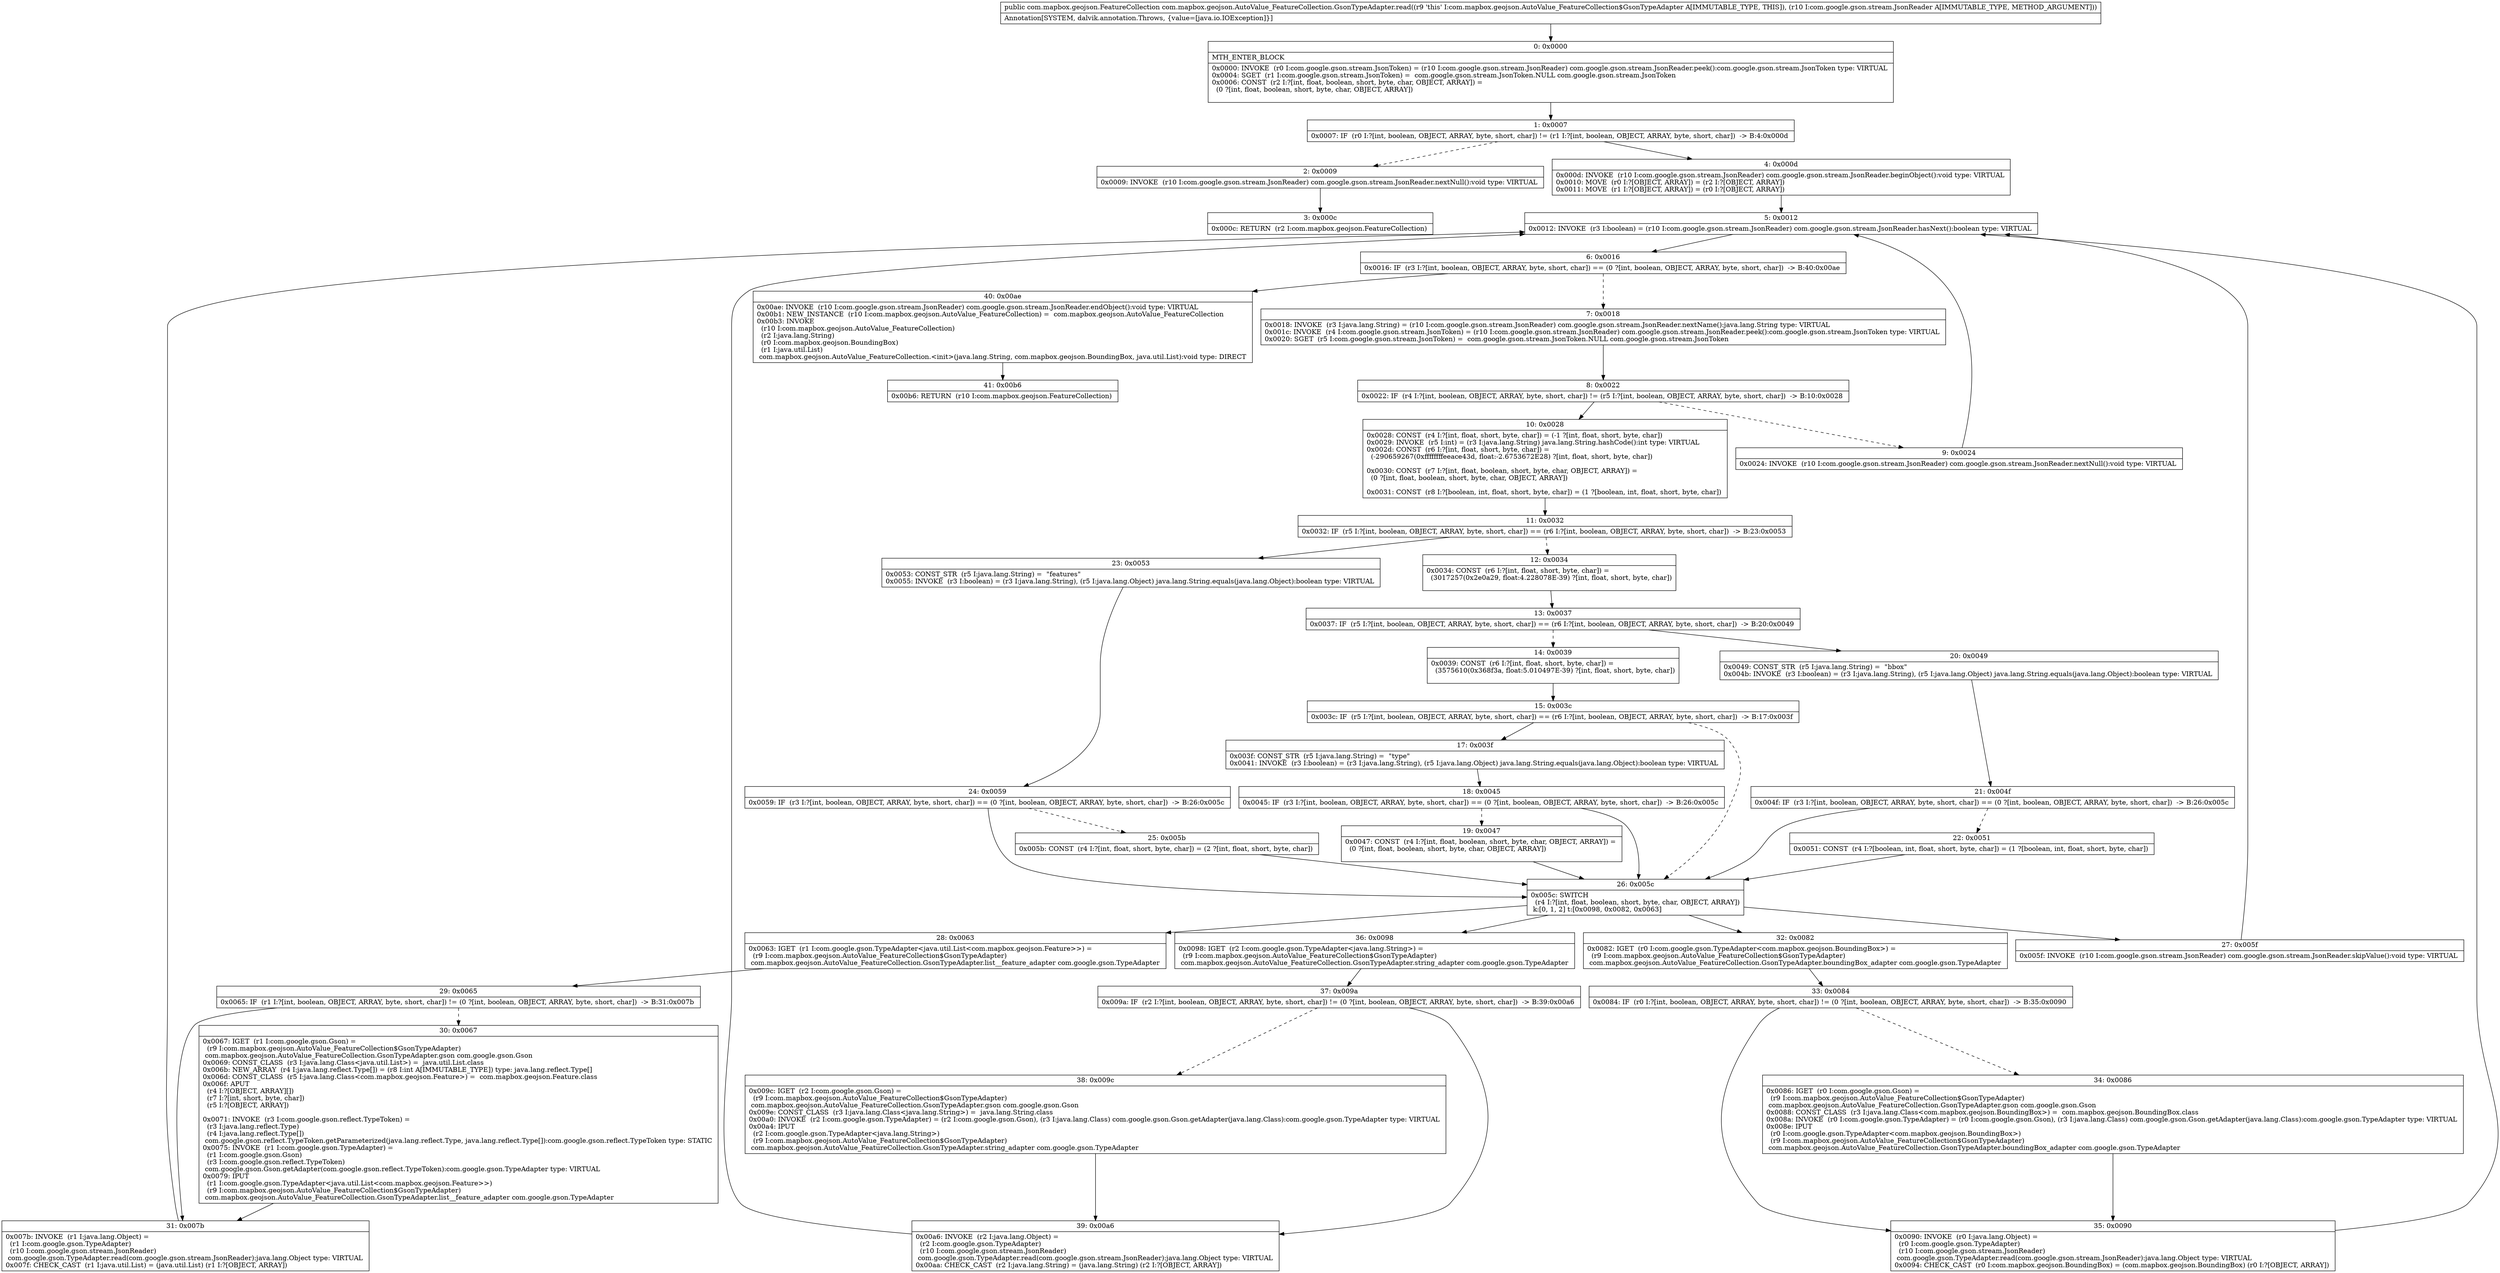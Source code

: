 digraph "CFG forcom.mapbox.geojson.AutoValue_FeatureCollection.GsonTypeAdapter.read(Lcom\/google\/gson\/stream\/JsonReader;)Lcom\/mapbox\/geojson\/FeatureCollection;" {
Node_0 [shape=record,label="{0\:\ 0x0000|MTH_ENTER_BLOCK\l|0x0000: INVOKE  (r0 I:com.google.gson.stream.JsonToken) = (r10 I:com.google.gson.stream.JsonReader) com.google.gson.stream.JsonReader.peek():com.google.gson.stream.JsonToken type: VIRTUAL \l0x0004: SGET  (r1 I:com.google.gson.stream.JsonToken) =  com.google.gson.stream.JsonToken.NULL com.google.gson.stream.JsonToken \l0x0006: CONST  (r2 I:?[int, float, boolean, short, byte, char, OBJECT, ARRAY]) = \l  (0 ?[int, float, boolean, short, byte, char, OBJECT, ARRAY])\l \l}"];
Node_1 [shape=record,label="{1\:\ 0x0007|0x0007: IF  (r0 I:?[int, boolean, OBJECT, ARRAY, byte, short, char]) != (r1 I:?[int, boolean, OBJECT, ARRAY, byte, short, char])  \-\> B:4:0x000d \l}"];
Node_2 [shape=record,label="{2\:\ 0x0009|0x0009: INVOKE  (r10 I:com.google.gson.stream.JsonReader) com.google.gson.stream.JsonReader.nextNull():void type: VIRTUAL \l}"];
Node_3 [shape=record,label="{3\:\ 0x000c|0x000c: RETURN  (r2 I:com.mapbox.geojson.FeatureCollection) \l}"];
Node_4 [shape=record,label="{4\:\ 0x000d|0x000d: INVOKE  (r10 I:com.google.gson.stream.JsonReader) com.google.gson.stream.JsonReader.beginObject():void type: VIRTUAL \l0x0010: MOVE  (r0 I:?[OBJECT, ARRAY]) = (r2 I:?[OBJECT, ARRAY]) \l0x0011: MOVE  (r1 I:?[OBJECT, ARRAY]) = (r0 I:?[OBJECT, ARRAY]) \l}"];
Node_5 [shape=record,label="{5\:\ 0x0012|0x0012: INVOKE  (r3 I:boolean) = (r10 I:com.google.gson.stream.JsonReader) com.google.gson.stream.JsonReader.hasNext():boolean type: VIRTUAL \l}"];
Node_6 [shape=record,label="{6\:\ 0x0016|0x0016: IF  (r3 I:?[int, boolean, OBJECT, ARRAY, byte, short, char]) == (0 ?[int, boolean, OBJECT, ARRAY, byte, short, char])  \-\> B:40:0x00ae \l}"];
Node_7 [shape=record,label="{7\:\ 0x0018|0x0018: INVOKE  (r3 I:java.lang.String) = (r10 I:com.google.gson.stream.JsonReader) com.google.gson.stream.JsonReader.nextName():java.lang.String type: VIRTUAL \l0x001c: INVOKE  (r4 I:com.google.gson.stream.JsonToken) = (r10 I:com.google.gson.stream.JsonReader) com.google.gson.stream.JsonReader.peek():com.google.gson.stream.JsonToken type: VIRTUAL \l0x0020: SGET  (r5 I:com.google.gson.stream.JsonToken) =  com.google.gson.stream.JsonToken.NULL com.google.gson.stream.JsonToken \l}"];
Node_8 [shape=record,label="{8\:\ 0x0022|0x0022: IF  (r4 I:?[int, boolean, OBJECT, ARRAY, byte, short, char]) != (r5 I:?[int, boolean, OBJECT, ARRAY, byte, short, char])  \-\> B:10:0x0028 \l}"];
Node_9 [shape=record,label="{9\:\ 0x0024|0x0024: INVOKE  (r10 I:com.google.gson.stream.JsonReader) com.google.gson.stream.JsonReader.nextNull():void type: VIRTUAL \l}"];
Node_10 [shape=record,label="{10\:\ 0x0028|0x0028: CONST  (r4 I:?[int, float, short, byte, char]) = (\-1 ?[int, float, short, byte, char]) \l0x0029: INVOKE  (r5 I:int) = (r3 I:java.lang.String) java.lang.String.hashCode():int type: VIRTUAL \l0x002d: CONST  (r6 I:?[int, float, short, byte, char]) = \l  (\-290659267(0xffffffffeeace43d, float:\-2.6753672E28) ?[int, float, short, byte, char])\l \l0x0030: CONST  (r7 I:?[int, float, boolean, short, byte, char, OBJECT, ARRAY]) = \l  (0 ?[int, float, boolean, short, byte, char, OBJECT, ARRAY])\l \l0x0031: CONST  (r8 I:?[boolean, int, float, short, byte, char]) = (1 ?[boolean, int, float, short, byte, char]) \l}"];
Node_11 [shape=record,label="{11\:\ 0x0032|0x0032: IF  (r5 I:?[int, boolean, OBJECT, ARRAY, byte, short, char]) == (r6 I:?[int, boolean, OBJECT, ARRAY, byte, short, char])  \-\> B:23:0x0053 \l}"];
Node_12 [shape=record,label="{12\:\ 0x0034|0x0034: CONST  (r6 I:?[int, float, short, byte, char]) = \l  (3017257(0x2e0a29, float:4.228078E\-39) ?[int, float, short, byte, char])\l \l}"];
Node_13 [shape=record,label="{13\:\ 0x0037|0x0037: IF  (r5 I:?[int, boolean, OBJECT, ARRAY, byte, short, char]) == (r6 I:?[int, boolean, OBJECT, ARRAY, byte, short, char])  \-\> B:20:0x0049 \l}"];
Node_14 [shape=record,label="{14\:\ 0x0039|0x0039: CONST  (r6 I:?[int, float, short, byte, char]) = \l  (3575610(0x368f3a, float:5.010497E\-39) ?[int, float, short, byte, char])\l \l}"];
Node_15 [shape=record,label="{15\:\ 0x003c|0x003c: IF  (r5 I:?[int, boolean, OBJECT, ARRAY, byte, short, char]) == (r6 I:?[int, boolean, OBJECT, ARRAY, byte, short, char])  \-\> B:17:0x003f \l}"];
Node_17 [shape=record,label="{17\:\ 0x003f|0x003f: CONST_STR  (r5 I:java.lang.String) =  \"type\" \l0x0041: INVOKE  (r3 I:boolean) = (r3 I:java.lang.String), (r5 I:java.lang.Object) java.lang.String.equals(java.lang.Object):boolean type: VIRTUAL \l}"];
Node_18 [shape=record,label="{18\:\ 0x0045|0x0045: IF  (r3 I:?[int, boolean, OBJECT, ARRAY, byte, short, char]) == (0 ?[int, boolean, OBJECT, ARRAY, byte, short, char])  \-\> B:26:0x005c \l}"];
Node_19 [shape=record,label="{19\:\ 0x0047|0x0047: CONST  (r4 I:?[int, float, boolean, short, byte, char, OBJECT, ARRAY]) = \l  (0 ?[int, float, boolean, short, byte, char, OBJECT, ARRAY])\l \l}"];
Node_20 [shape=record,label="{20\:\ 0x0049|0x0049: CONST_STR  (r5 I:java.lang.String) =  \"bbox\" \l0x004b: INVOKE  (r3 I:boolean) = (r3 I:java.lang.String), (r5 I:java.lang.Object) java.lang.String.equals(java.lang.Object):boolean type: VIRTUAL \l}"];
Node_21 [shape=record,label="{21\:\ 0x004f|0x004f: IF  (r3 I:?[int, boolean, OBJECT, ARRAY, byte, short, char]) == (0 ?[int, boolean, OBJECT, ARRAY, byte, short, char])  \-\> B:26:0x005c \l}"];
Node_22 [shape=record,label="{22\:\ 0x0051|0x0051: CONST  (r4 I:?[boolean, int, float, short, byte, char]) = (1 ?[boolean, int, float, short, byte, char]) \l}"];
Node_23 [shape=record,label="{23\:\ 0x0053|0x0053: CONST_STR  (r5 I:java.lang.String) =  \"features\" \l0x0055: INVOKE  (r3 I:boolean) = (r3 I:java.lang.String), (r5 I:java.lang.Object) java.lang.String.equals(java.lang.Object):boolean type: VIRTUAL \l}"];
Node_24 [shape=record,label="{24\:\ 0x0059|0x0059: IF  (r3 I:?[int, boolean, OBJECT, ARRAY, byte, short, char]) == (0 ?[int, boolean, OBJECT, ARRAY, byte, short, char])  \-\> B:26:0x005c \l}"];
Node_25 [shape=record,label="{25\:\ 0x005b|0x005b: CONST  (r4 I:?[int, float, short, byte, char]) = (2 ?[int, float, short, byte, char]) \l}"];
Node_26 [shape=record,label="{26\:\ 0x005c|0x005c: SWITCH  \l  (r4 I:?[int, float, boolean, short, byte, char, OBJECT, ARRAY])\l k:[0, 1, 2] t:[0x0098, 0x0082, 0x0063] \l}"];
Node_27 [shape=record,label="{27\:\ 0x005f|0x005f: INVOKE  (r10 I:com.google.gson.stream.JsonReader) com.google.gson.stream.JsonReader.skipValue():void type: VIRTUAL \l}"];
Node_28 [shape=record,label="{28\:\ 0x0063|0x0063: IGET  (r1 I:com.google.gson.TypeAdapter\<java.util.List\<com.mapbox.geojson.Feature\>\>) = \l  (r9 I:com.mapbox.geojson.AutoValue_FeatureCollection$GsonTypeAdapter)\l com.mapbox.geojson.AutoValue_FeatureCollection.GsonTypeAdapter.list__feature_adapter com.google.gson.TypeAdapter \l}"];
Node_29 [shape=record,label="{29\:\ 0x0065|0x0065: IF  (r1 I:?[int, boolean, OBJECT, ARRAY, byte, short, char]) != (0 ?[int, boolean, OBJECT, ARRAY, byte, short, char])  \-\> B:31:0x007b \l}"];
Node_30 [shape=record,label="{30\:\ 0x0067|0x0067: IGET  (r1 I:com.google.gson.Gson) = \l  (r9 I:com.mapbox.geojson.AutoValue_FeatureCollection$GsonTypeAdapter)\l com.mapbox.geojson.AutoValue_FeatureCollection.GsonTypeAdapter.gson com.google.gson.Gson \l0x0069: CONST_CLASS  (r3 I:java.lang.Class\<java.util.List\>) =  java.util.List.class \l0x006b: NEW_ARRAY  (r4 I:java.lang.reflect.Type[]) = (r8 I:int A[IMMUTABLE_TYPE]) type: java.lang.reflect.Type[] \l0x006d: CONST_CLASS  (r5 I:java.lang.Class\<com.mapbox.geojson.Feature\>) =  com.mapbox.geojson.Feature.class \l0x006f: APUT  \l  (r4 I:?[OBJECT, ARRAY][])\l  (r7 I:?[int, short, byte, char])\l  (r5 I:?[OBJECT, ARRAY])\l \l0x0071: INVOKE  (r3 I:com.google.gson.reflect.TypeToken) = \l  (r3 I:java.lang.reflect.Type)\l  (r4 I:java.lang.reflect.Type[])\l com.google.gson.reflect.TypeToken.getParameterized(java.lang.reflect.Type, java.lang.reflect.Type[]):com.google.gson.reflect.TypeToken type: STATIC \l0x0075: INVOKE  (r1 I:com.google.gson.TypeAdapter) = \l  (r1 I:com.google.gson.Gson)\l  (r3 I:com.google.gson.reflect.TypeToken)\l com.google.gson.Gson.getAdapter(com.google.gson.reflect.TypeToken):com.google.gson.TypeAdapter type: VIRTUAL \l0x0079: IPUT  \l  (r1 I:com.google.gson.TypeAdapter\<java.util.List\<com.mapbox.geojson.Feature\>\>)\l  (r9 I:com.mapbox.geojson.AutoValue_FeatureCollection$GsonTypeAdapter)\l com.mapbox.geojson.AutoValue_FeatureCollection.GsonTypeAdapter.list__feature_adapter com.google.gson.TypeAdapter \l}"];
Node_31 [shape=record,label="{31\:\ 0x007b|0x007b: INVOKE  (r1 I:java.lang.Object) = \l  (r1 I:com.google.gson.TypeAdapter)\l  (r10 I:com.google.gson.stream.JsonReader)\l com.google.gson.TypeAdapter.read(com.google.gson.stream.JsonReader):java.lang.Object type: VIRTUAL \l0x007f: CHECK_CAST  (r1 I:java.util.List) = (java.util.List) (r1 I:?[OBJECT, ARRAY]) \l}"];
Node_32 [shape=record,label="{32\:\ 0x0082|0x0082: IGET  (r0 I:com.google.gson.TypeAdapter\<com.mapbox.geojson.BoundingBox\>) = \l  (r9 I:com.mapbox.geojson.AutoValue_FeatureCollection$GsonTypeAdapter)\l com.mapbox.geojson.AutoValue_FeatureCollection.GsonTypeAdapter.boundingBox_adapter com.google.gson.TypeAdapter \l}"];
Node_33 [shape=record,label="{33\:\ 0x0084|0x0084: IF  (r0 I:?[int, boolean, OBJECT, ARRAY, byte, short, char]) != (0 ?[int, boolean, OBJECT, ARRAY, byte, short, char])  \-\> B:35:0x0090 \l}"];
Node_34 [shape=record,label="{34\:\ 0x0086|0x0086: IGET  (r0 I:com.google.gson.Gson) = \l  (r9 I:com.mapbox.geojson.AutoValue_FeatureCollection$GsonTypeAdapter)\l com.mapbox.geojson.AutoValue_FeatureCollection.GsonTypeAdapter.gson com.google.gson.Gson \l0x0088: CONST_CLASS  (r3 I:java.lang.Class\<com.mapbox.geojson.BoundingBox\>) =  com.mapbox.geojson.BoundingBox.class \l0x008a: INVOKE  (r0 I:com.google.gson.TypeAdapter) = (r0 I:com.google.gson.Gson), (r3 I:java.lang.Class) com.google.gson.Gson.getAdapter(java.lang.Class):com.google.gson.TypeAdapter type: VIRTUAL \l0x008e: IPUT  \l  (r0 I:com.google.gson.TypeAdapter\<com.mapbox.geojson.BoundingBox\>)\l  (r9 I:com.mapbox.geojson.AutoValue_FeatureCollection$GsonTypeAdapter)\l com.mapbox.geojson.AutoValue_FeatureCollection.GsonTypeAdapter.boundingBox_adapter com.google.gson.TypeAdapter \l}"];
Node_35 [shape=record,label="{35\:\ 0x0090|0x0090: INVOKE  (r0 I:java.lang.Object) = \l  (r0 I:com.google.gson.TypeAdapter)\l  (r10 I:com.google.gson.stream.JsonReader)\l com.google.gson.TypeAdapter.read(com.google.gson.stream.JsonReader):java.lang.Object type: VIRTUAL \l0x0094: CHECK_CAST  (r0 I:com.mapbox.geojson.BoundingBox) = (com.mapbox.geojson.BoundingBox) (r0 I:?[OBJECT, ARRAY]) \l}"];
Node_36 [shape=record,label="{36\:\ 0x0098|0x0098: IGET  (r2 I:com.google.gson.TypeAdapter\<java.lang.String\>) = \l  (r9 I:com.mapbox.geojson.AutoValue_FeatureCollection$GsonTypeAdapter)\l com.mapbox.geojson.AutoValue_FeatureCollection.GsonTypeAdapter.string_adapter com.google.gson.TypeAdapter \l}"];
Node_37 [shape=record,label="{37\:\ 0x009a|0x009a: IF  (r2 I:?[int, boolean, OBJECT, ARRAY, byte, short, char]) != (0 ?[int, boolean, OBJECT, ARRAY, byte, short, char])  \-\> B:39:0x00a6 \l}"];
Node_38 [shape=record,label="{38\:\ 0x009c|0x009c: IGET  (r2 I:com.google.gson.Gson) = \l  (r9 I:com.mapbox.geojson.AutoValue_FeatureCollection$GsonTypeAdapter)\l com.mapbox.geojson.AutoValue_FeatureCollection.GsonTypeAdapter.gson com.google.gson.Gson \l0x009e: CONST_CLASS  (r3 I:java.lang.Class\<java.lang.String\>) =  java.lang.String.class \l0x00a0: INVOKE  (r2 I:com.google.gson.TypeAdapter) = (r2 I:com.google.gson.Gson), (r3 I:java.lang.Class) com.google.gson.Gson.getAdapter(java.lang.Class):com.google.gson.TypeAdapter type: VIRTUAL \l0x00a4: IPUT  \l  (r2 I:com.google.gson.TypeAdapter\<java.lang.String\>)\l  (r9 I:com.mapbox.geojson.AutoValue_FeatureCollection$GsonTypeAdapter)\l com.mapbox.geojson.AutoValue_FeatureCollection.GsonTypeAdapter.string_adapter com.google.gson.TypeAdapter \l}"];
Node_39 [shape=record,label="{39\:\ 0x00a6|0x00a6: INVOKE  (r2 I:java.lang.Object) = \l  (r2 I:com.google.gson.TypeAdapter)\l  (r10 I:com.google.gson.stream.JsonReader)\l com.google.gson.TypeAdapter.read(com.google.gson.stream.JsonReader):java.lang.Object type: VIRTUAL \l0x00aa: CHECK_CAST  (r2 I:java.lang.String) = (java.lang.String) (r2 I:?[OBJECT, ARRAY]) \l}"];
Node_40 [shape=record,label="{40\:\ 0x00ae|0x00ae: INVOKE  (r10 I:com.google.gson.stream.JsonReader) com.google.gson.stream.JsonReader.endObject():void type: VIRTUAL \l0x00b1: NEW_INSTANCE  (r10 I:com.mapbox.geojson.AutoValue_FeatureCollection) =  com.mapbox.geojson.AutoValue_FeatureCollection \l0x00b3: INVOKE  \l  (r10 I:com.mapbox.geojson.AutoValue_FeatureCollection)\l  (r2 I:java.lang.String)\l  (r0 I:com.mapbox.geojson.BoundingBox)\l  (r1 I:java.util.List)\l com.mapbox.geojson.AutoValue_FeatureCollection.\<init\>(java.lang.String, com.mapbox.geojson.BoundingBox, java.util.List):void type: DIRECT \l}"];
Node_41 [shape=record,label="{41\:\ 0x00b6|0x00b6: RETURN  (r10 I:com.mapbox.geojson.FeatureCollection) \l}"];
MethodNode[shape=record,label="{public com.mapbox.geojson.FeatureCollection com.mapbox.geojson.AutoValue_FeatureCollection.GsonTypeAdapter.read((r9 'this' I:com.mapbox.geojson.AutoValue_FeatureCollection$GsonTypeAdapter A[IMMUTABLE_TYPE, THIS]), (r10 I:com.google.gson.stream.JsonReader A[IMMUTABLE_TYPE, METHOD_ARGUMENT]))  | Annotation[SYSTEM, dalvik.annotation.Throws, \{value=[java.io.IOException]\}]\l}"];
MethodNode -> Node_0;
Node_0 -> Node_1;
Node_1 -> Node_2[style=dashed];
Node_1 -> Node_4;
Node_2 -> Node_3;
Node_4 -> Node_5;
Node_5 -> Node_6;
Node_6 -> Node_7[style=dashed];
Node_6 -> Node_40;
Node_7 -> Node_8;
Node_8 -> Node_9[style=dashed];
Node_8 -> Node_10;
Node_9 -> Node_5;
Node_10 -> Node_11;
Node_11 -> Node_12[style=dashed];
Node_11 -> Node_23;
Node_12 -> Node_13;
Node_13 -> Node_14[style=dashed];
Node_13 -> Node_20;
Node_14 -> Node_15;
Node_15 -> Node_17;
Node_15 -> Node_26[style=dashed];
Node_17 -> Node_18;
Node_18 -> Node_19[style=dashed];
Node_18 -> Node_26;
Node_19 -> Node_26;
Node_20 -> Node_21;
Node_21 -> Node_22[style=dashed];
Node_21 -> Node_26;
Node_22 -> Node_26;
Node_23 -> Node_24;
Node_24 -> Node_25[style=dashed];
Node_24 -> Node_26;
Node_25 -> Node_26;
Node_26 -> Node_27;
Node_26 -> Node_28;
Node_26 -> Node_32;
Node_26 -> Node_36;
Node_27 -> Node_5;
Node_28 -> Node_29;
Node_29 -> Node_30[style=dashed];
Node_29 -> Node_31;
Node_30 -> Node_31;
Node_31 -> Node_5;
Node_32 -> Node_33;
Node_33 -> Node_34[style=dashed];
Node_33 -> Node_35;
Node_34 -> Node_35;
Node_35 -> Node_5;
Node_36 -> Node_37;
Node_37 -> Node_38[style=dashed];
Node_37 -> Node_39;
Node_38 -> Node_39;
Node_39 -> Node_5;
Node_40 -> Node_41;
}

